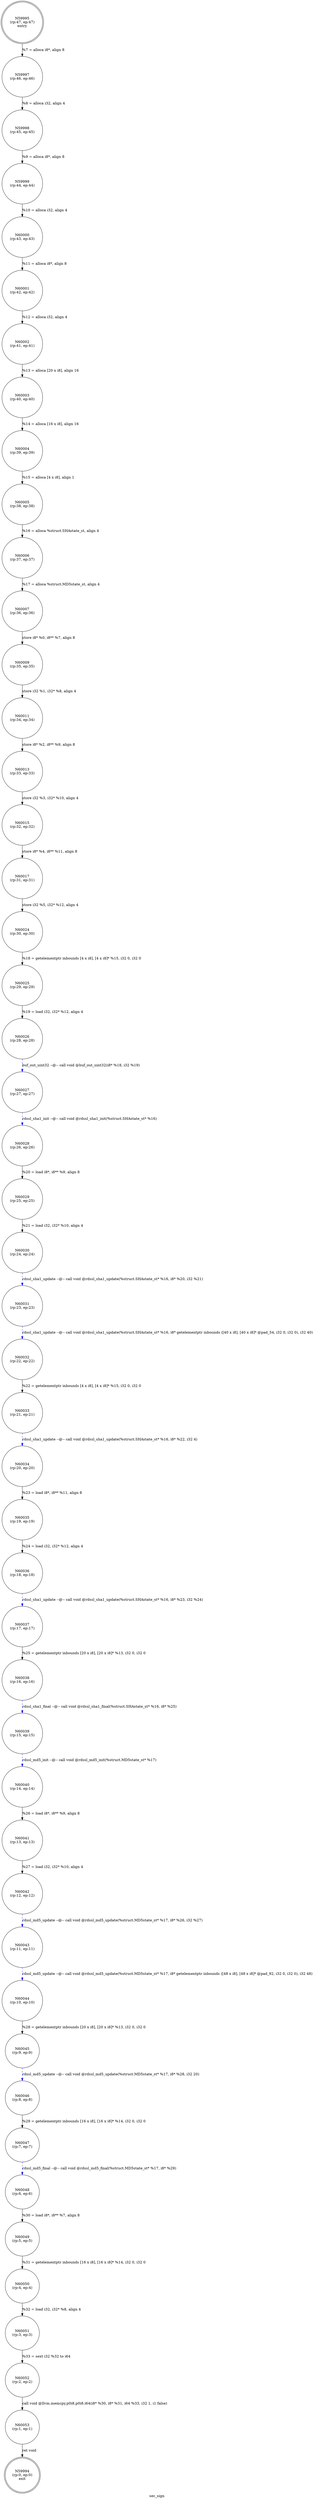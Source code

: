 digraph sec_sign {
label="sec_sign"
59994 [label="N59994\n(rp:0, ep:0)\nexit", shape="doublecircle"]
59995 [label="N59995\n(rp:47, ep:47)\nentry", shape="doublecircle"]
59995 -> 59997 [label="%7 = alloca i8*, align 8"]
59997 [label="N59997\n(rp:46, ep:46)", shape="circle"]
59997 -> 59998 [label="%8 = alloca i32, align 4"]
59998 [label="N59998\n(rp:45, ep:45)", shape="circle"]
59998 -> 59999 [label="%9 = alloca i8*, align 8"]
59999 [label="N59999\n(rp:44, ep:44)", shape="circle"]
59999 -> 60000 [label="%10 = alloca i32, align 4"]
60000 [label="N60000\n(rp:43, ep:43)", shape="circle"]
60000 -> 60001 [label="%11 = alloca i8*, align 8"]
60001 [label="N60001\n(rp:42, ep:42)", shape="circle"]
60001 -> 60002 [label="%12 = alloca i32, align 4"]
60002 [label="N60002\n(rp:41, ep:41)", shape="circle"]
60002 -> 60003 [label="%13 = alloca [20 x i8], align 16"]
60003 [label="N60003\n(rp:40, ep:40)", shape="circle"]
60003 -> 60004 [label="%14 = alloca [16 x i8], align 16"]
60004 [label="N60004\n(rp:39, ep:39)", shape="circle"]
60004 -> 60005 [label="%15 = alloca [4 x i8], align 1"]
60005 [label="N60005\n(rp:38, ep:38)", shape="circle"]
60005 -> 60006 [label="%16 = alloca %struct.SHAstate_st, align 4"]
60006 [label="N60006\n(rp:37, ep:37)", shape="circle"]
60006 -> 60007 [label="%17 = alloca %struct.MD5state_st, align 4"]
60007 [label="N60007\n(rp:36, ep:36)", shape="circle"]
60007 -> 60009 [label="store i8* %0, i8** %7, align 8"]
60009 [label="N60009\n(rp:35, ep:35)", shape="circle"]
60009 -> 60011 [label="store i32 %1, i32* %8, align 4"]
60011 [label="N60011\n(rp:34, ep:34)", shape="circle"]
60011 -> 60013 [label="store i8* %2, i8** %9, align 8"]
60013 [label="N60013\n(rp:33, ep:33)", shape="circle"]
60013 -> 60015 [label="store i32 %3, i32* %10, align 4"]
60015 [label="N60015\n(rp:32, ep:32)", shape="circle"]
60015 -> 60017 [label="store i8* %4, i8** %11, align 8"]
60017 [label="N60017\n(rp:31, ep:31)", shape="circle"]
60017 -> 60024 [label="store i32 %5, i32* %12, align 4"]
60024 [label="N60024\n(rp:30, ep:30)", shape="circle"]
60024 -> 60025 [label="%18 = getelementptr inbounds [4 x i8], [4 x i8]* %15, i32 0, i32 0"]
60025 [label="N60025\n(rp:29, ep:29)", shape="circle"]
60025 -> 60026 [label="%19 = load i32, i32* %12, align 4"]
60026 [label="N60026\n(rp:28, ep:28)", shape="circle"]
60026 -> 60027 [label="buf_out_uint32 --@-- call void @buf_out_uint32(i8* %18, i32 %19)", style="dashed", color="blue"]
60027 [label="N60027\n(rp:27, ep:27)", shape="circle"]
60027 -> 60028 [label="rdssl_sha1_init --@-- call void @rdssl_sha1_init(%struct.SHAstate_st* %16)", style="dashed", color="blue"]
60028 [label="N60028\n(rp:26, ep:26)", shape="circle"]
60028 -> 60029 [label="%20 = load i8*, i8** %9, align 8"]
60029 [label="N60029\n(rp:25, ep:25)", shape="circle"]
60029 -> 60030 [label="%21 = load i32, i32* %10, align 4"]
60030 [label="N60030\n(rp:24, ep:24)", shape="circle"]
60030 -> 60031 [label="rdssl_sha1_update --@-- call void @rdssl_sha1_update(%struct.SHAstate_st* %16, i8* %20, i32 %21)", style="dashed", color="blue"]
60031 [label="N60031\n(rp:23, ep:23)", shape="circle"]
60031 -> 60032 [label="rdssl_sha1_update --@-- call void @rdssl_sha1_update(%struct.SHAstate_st* %16, i8* getelementptr inbounds ([40 x i8], [40 x i8]* @pad_54, i32 0, i32 0), i32 40)", style="dashed", color="blue"]
60032 [label="N60032\n(rp:22, ep:22)", shape="circle"]
60032 -> 60033 [label="%22 = getelementptr inbounds [4 x i8], [4 x i8]* %15, i32 0, i32 0"]
60033 [label="N60033\n(rp:21, ep:21)", shape="circle"]
60033 -> 60034 [label="rdssl_sha1_update --@-- call void @rdssl_sha1_update(%struct.SHAstate_st* %16, i8* %22, i32 4)", style="dashed", color="blue"]
60034 [label="N60034\n(rp:20, ep:20)", shape="circle"]
60034 -> 60035 [label="%23 = load i8*, i8** %11, align 8"]
60035 [label="N60035\n(rp:19, ep:19)", shape="circle"]
60035 -> 60036 [label="%24 = load i32, i32* %12, align 4"]
60036 [label="N60036\n(rp:18, ep:18)", shape="circle"]
60036 -> 60037 [label="rdssl_sha1_update --@-- call void @rdssl_sha1_update(%struct.SHAstate_st* %16, i8* %23, i32 %24)", style="dashed", color="blue"]
60037 [label="N60037\n(rp:17, ep:17)", shape="circle"]
60037 -> 60038 [label="%25 = getelementptr inbounds [20 x i8], [20 x i8]* %13, i32 0, i32 0"]
60038 [label="N60038\n(rp:16, ep:16)", shape="circle"]
60038 -> 60039 [label="rdssl_sha1_final --@-- call void @rdssl_sha1_final(%struct.SHAstate_st* %16, i8* %25)", style="dashed", color="blue"]
60039 [label="N60039\n(rp:15, ep:15)", shape="circle"]
60039 -> 60040 [label="rdssl_md5_init --@-- call void @rdssl_md5_init(%struct.MD5state_st* %17)", style="dashed", color="blue"]
60040 [label="N60040\n(rp:14, ep:14)", shape="circle"]
60040 -> 60041 [label="%26 = load i8*, i8** %9, align 8"]
60041 [label="N60041\n(rp:13, ep:13)", shape="circle"]
60041 -> 60042 [label="%27 = load i32, i32* %10, align 4"]
60042 [label="N60042\n(rp:12, ep:12)", shape="circle"]
60042 -> 60043 [label="rdssl_md5_update --@-- call void @rdssl_md5_update(%struct.MD5state_st* %17, i8* %26, i32 %27)", style="dashed", color="blue"]
60043 [label="N60043\n(rp:11, ep:11)", shape="circle"]
60043 -> 60044 [label="rdssl_md5_update --@-- call void @rdssl_md5_update(%struct.MD5state_st* %17, i8* getelementptr inbounds ([48 x i8], [48 x i8]* @pad_92, i32 0, i32 0), i32 48)", style="dashed", color="blue"]
60044 [label="N60044\n(rp:10, ep:10)", shape="circle"]
60044 -> 60045 [label="%28 = getelementptr inbounds [20 x i8], [20 x i8]* %13, i32 0, i32 0"]
60045 [label="N60045\n(rp:9, ep:9)", shape="circle"]
60045 -> 60046 [label="rdssl_md5_update --@-- call void @rdssl_md5_update(%struct.MD5state_st* %17, i8* %28, i32 20)", style="dashed", color="blue"]
60046 [label="N60046\n(rp:8, ep:8)", shape="circle"]
60046 -> 60047 [label="%29 = getelementptr inbounds [16 x i8], [16 x i8]* %14, i32 0, i32 0"]
60047 [label="N60047\n(rp:7, ep:7)", shape="circle"]
60047 -> 60048 [label="rdssl_md5_final --@-- call void @rdssl_md5_final(%struct.MD5state_st* %17, i8* %29)", style="dashed", color="blue"]
60048 [label="N60048\n(rp:6, ep:6)", shape="circle"]
60048 -> 60049 [label="%30 = load i8*, i8** %7, align 8"]
60049 [label="N60049\n(rp:5, ep:5)", shape="circle"]
60049 -> 60050 [label="%31 = getelementptr inbounds [16 x i8], [16 x i8]* %14, i32 0, i32 0"]
60050 [label="N60050\n(rp:4, ep:4)", shape="circle"]
60050 -> 60051 [label="%32 = load i32, i32* %8, align 4"]
60051 [label="N60051\n(rp:3, ep:3)", shape="circle"]
60051 -> 60052 [label="%33 = sext i32 %32 to i64"]
60052 [label="N60052\n(rp:2, ep:2)", shape="circle"]
60052 -> 60053 [label="call void @llvm.memcpy.p0i8.p0i8.i64(i8* %30, i8* %31, i64 %33, i32 1, i1 false)"]
60053 [label="N60053\n(rp:1, ep:1)", shape="circle"]
60053 -> 59994 [label="ret void"]
}
